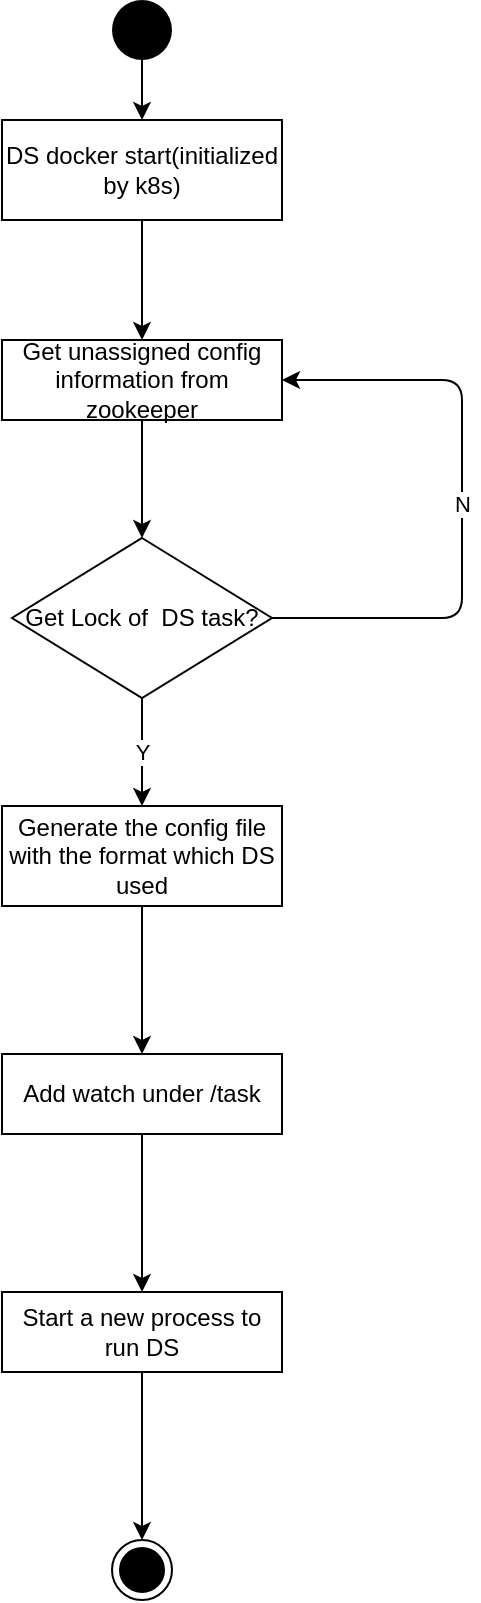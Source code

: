 <mxfile>
    <diagram id="ypxlV_cIUuVH6Fnk3u5j" name="Page-1">
        <mxGraphModel dx="1070" dy="-390" grid="1" gridSize="10" guides="1" tooltips="1" connect="1" arrows="1" fold="1" page="1" pageScale="1" pageWidth="827" pageHeight="1169" math="0" shadow="0">
            <root>
                <mxCell id="0"/>
                <mxCell id="1" parent="0"/>
                <mxCell id="2" value="" style="ellipse;fillColor=#000000;strokeColor=none;" vertex="1" parent="1">
                    <mxGeometry x="155" y="1230" width="30" height="30" as="geometry"/>
                </mxCell>
                <mxCell id="3" value="DS docker start(initialized by k8s)" style="text;align=center;verticalAlign=middle;dashed=0;fillColor=#ffffff;strokeColor=#000000;whiteSpace=wrap;" vertex="1" parent="1">
                    <mxGeometry x="100" y="1290" width="140" height="50" as="geometry"/>
                </mxCell>
                <mxCell id="4" value="" style="endArrow=classic;html=1;entryX=0.5;entryY=0;entryDx=0;entryDy=0;exitX=0.5;exitY=1;exitDx=0;exitDy=0;" edge="1" parent="1" source="2" target="3">
                    <mxGeometry width="50" height="50" relative="1" as="geometry">
                        <mxPoint x="400" y="1170" as="sourcePoint"/>
                        <mxPoint x="450" y="1120" as="targetPoint"/>
                    </mxGeometry>
                </mxCell>
                <mxCell id="5" value="Get unassigned config information from zookeeper" style="text;align=center;verticalAlign=middle;dashed=0;fillColor=#ffffff;strokeColor=#000000;whiteSpace=wrap;" vertex="1" parent="1">
                    <mxGeometry x="100" y="1400" width="140" height="40" as="geometry"/>
                </mxCell>
                <mxCell id="6" value="" style="endArrow=classic;html=1;entryX=0.5;entryY=0;entryDx=0;entryDy=0;exitX=0.5;exitY=1;exitDx=0;exitDy=0;" edge="1" parent="1" source="3" target="5">
                    <mxGeometry width="50" height="50" relative="1" as="geometry">
                        <mxPoint x="400" y="1170" as="sourcePoint"/>
                        <mxPoint x="450" y="1120" as="targetPoint"/>
                    </mxGeometry>
                </mxCell>
                <mxCell id="7" value="Generate the config file with the format which DS used" style="text;align=center;verticalAlign=middle;dashed=0;fillColor=#ffffff;strokeColor=#000000;whiteSpace=wrap;" vertex="1" parent="1">
                    <mxGeometry x="100" y="1633" width="140" height="50" as="geometry"/>
                </mxCell>
                <mxCell id="8" value="" style="endArrow=classic;html=1;entryX=0.5;entryY=0;entryDx=0;entryDy=0;exitX=0.5;exitY=1;exitDx=0;exitDy=0;" edge="1" parent="1" source="5" target="13">
                    <mxGeometry width="50" height="50" relative="1" as="geometry">
                        <mxPoint x="390" y="1620" as="sourcePoint"/>
                        <mxPoint x="440" y="1570" as="targetPoint"/>
                    </mxGeometry>
                </mxCell>
                <mxCell id="9" value="Start a new process to run DS" style="text;align=center;verticalAlign=middle;dashed=0;fillColor=#ffffff;strokeColor=#000000;whiteSpace=wrap;" vertex="1" parent="1">
                    <mxGeometry x="100" y="1876" width="140" height="40" as="geometry"/>
                </mxCell>
                <mxCell id="10" value="" style="endArrow=classic;html=1;entryX=0.5;entryY=0;entryDx=0;entryDy=0;exitX=0.5;exitY=1;exitDx=0;exitDy=0;" edge="1" parent="1" source="7" target="15">
                    <mxGeometry width="50" height="50" relative="1" as="geometry">
                        <mxPoint x="390" y="1768" as="sourcePoint"/>
                        <mxPoint x="440" y="1718" as="targetPoint"/>
                    </mxGeometry>
                </mxCell>
                <mxCell id="11" value="" style="ellipse;html=1;shape=endState;fillColor=#000000;strokeColor=#000000;" vertex="1" parent="1">
                    <mxGeometry x="155" y="2000" width="30" height="30" as="geometry"/>
                </mxCell>
                <mxCell id="12" value="" style="endArrow=classic;html=1;entryX=0.5;entryY=0;entryDx=0;entryDy=0;exitX=0.5;exitY=1;exitDx=0;exitDy=0;" edge="1" parent="1" source="9" target="11">
                    <mxGeometry width="50" height="50" relative="1" as="geometry">
                        <mxPoint x="390" y="1910" as="sourcePoint"/>
                        <mxPoint x="440" y="1860" as="targetPoint"/>
                    </mxGeometry>
                </mxCell>
                <mxCell id="13" value="Get Lock of&amp;nbsp; DS task?" style="rhombus;whiteSpace=wrap;html=1;" vertex="1" parent="1">
                    <mxGeometry x="105" y="1499" width="130" height="80" as="geometry"/>
                </mxCell>
                <mxCell id="14" value="Y" style="endArrow=classic;html=1;exitX=0.5;exitY=1;exitDx=0;exitDy=0;" edge="1" parent="1" source="13" target="7">
                    <mxGeometry width="50" height="50" relative="1" as="geometry">
                        <mxPoint x="180" y="1450" as="sourcePoint"/>
                        <mxPoint x="180" y="1510" as="targetPoint"/>
                    </mxGeometry>
                </mxCell>
                <mxCell id="15" value="Add watch under /task" style="text;align=center;verticalAlign=middle;dashed=0;fillColor=#ffffff;strokeColor=#000000;whiteSpace=wrap;" vertex="1" parent="1">
                    <mxGeometry x="100" y="1757" width="140" height="40" as="geometry"/>
                </mxCell>
                <mxCell id="16" value="" style="endArrow=classic;html=1;entryX=0.5;entryY=0;entryDx=0;entryDy=0;exitX=0.5;exitY=1;exitDx=0;exitDy=0;" edge="1" parent="1" source="15" target="9">
                    <mxGeometry width="50" height="50" relative="1" as="geometry">
                        <mxPoint x="180" y="1708" as="sourcePoint"/>
                        <mxPoint x="180" y="1790" as="targetPoint"/>
                    </mxGeometry>
                </mxCell>
                <mxCell id="17" value="N" style="endArrow=classic;html=1;exitX=1;exitY=0.5;exitDx=0;exitDy=0;entryX=1;entryY=0.5;entryDx=0;entryDy=0;edgeStyle=orthogonalEdgeStyle;elbow=vertical;" edge="1" parent="1" source="13" target="5">
                    <mxGeometry width="50" height="50" relative="1" as="geometry">
                        <mxPoint x="180" y="1450" as="sourcePoint"/>
                        <mxPoint x="300" y="1540" as="targetPoint"/>
                        <Array as="points">
                            <mxPoint x="330" y="1539"/>
                            <mxPoint x="330" y="1420"/>
                        </Array>
                    </mxGeometry>
                </mxCell>
            </root>
        </mxGraphModel>
    </diagram>
</mxfile>